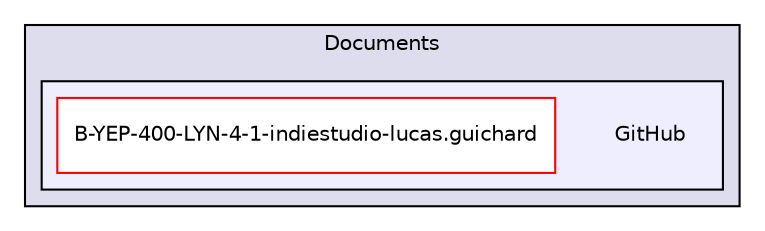 digraph "Documents/GitHub" {
  compound=true
  node [ fontsize="10", fontname="Helvetica"];
  edge [ labelfontsize="10", labelfontname="Helvetica"];
  subgraph clusterdir_f396504afdc959660871b003fa10164d {
    graph [ bgcolor="#ddddee", pencolor="black", label="Documents" fontname="Helvetica", fontsize="10", URL="dir_f396504afdc959660871b003fa10164d.html"]
  subgraph clusterdir_7e17ac9cf8fba2cb04bc248c85b0ceb7 {
    graph [ bgcolor="#eeeeff", pencolor="black", label="" URL="dir_7e17ac9cf8fba2cb04bc248c85b0ceb7.html"];
    dir_7e17ac9cf8fba2cb04bc248c85b0ceb7 [shape=plaintext label="GitHub"];
  dir_905faac8d9dedf69c4ad3b65d766e7c8 [shape=box label="B-YEP-400-LYN-4-1-indiestudio-lucas.guichard" fillcolor="white" style="filled" color="red" URL="dir_905faac8d9dedf69c4ad3b65d766e7c8.html"];
  }
  }
}

